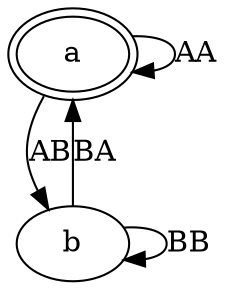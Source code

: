 digraph G2
 {
     a -> a [label=AA];
     a -> b [label=AB];
     b -> b [label=BB];
     b -> a [label=BA];
     a [peripheries=2];
 }